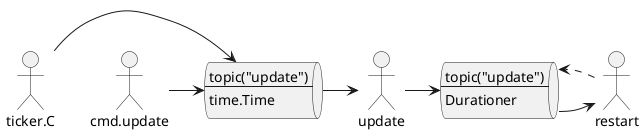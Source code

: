 @startuml

queue update..time.Time[
topic("update")
--
time.Time
]

queue update..Durationer[
topic("update")
--
Durationer
]

actor ticker.C
ticker.C->update..time.Time
cmd.update->update..time.Time
update..time.Time->update
update->update..Durationer
update..Durationer->restart
restart.>update..Durationer

@enduml
